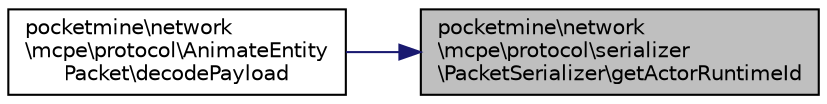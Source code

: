 digraph "pocketmine\network\mcpe\protocol\serializer\PacketSerializer\getActorRuntimeId"
{
 // INTERACTIVE_SVG=YES
 // LATEX_PDF_SIZE
  edge [fontname="Helvetica",fontsize="10",labelfontname="Helvetica",labelfontsize="10"];
  node [fontname="Helvetica",fontsize="10",shape=record];
  rankdir="RL";
  Node1 [label="pocketmine\\network\l\\mcpe\\protocol\\serializer\l\\PacketSerializer\\getActorRuntimeId",height=0.2,width=0.4,color="black", fillcolor="grey75", style="filled", fontcolor="black",tooltip=" "];
  Node1 -> Node2 [dir="back",color="midnightblue",fontsize="10",style="solid",fontname="Helvetica"];
  Node2 [label="pocketmine\\network\l\\mcpe\\protocol\\AnimateEntity\lPacket\\decodePayload",height=0.2,width=0.4,color="black", fillcolor="white", style="filled",URL="$dc/da7/classpocketmine_1_1network_1_1mcpe_1_1protocol_1_1_animate_entity_packet.html#aab2e2abbea1be8974900b0db54b64dd0",tooltip=" "];
}
